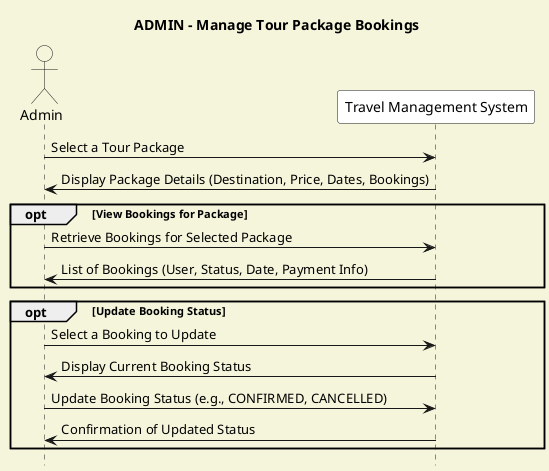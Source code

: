 @startuml
title ADMIN - Manage Tour Package Bookings

skinparam backgroundColor #F5F5DC
hide footbox

actor Admin #F5F5DC
participant "Travel Management System" as TMS #FFFFFF

Admin -> TMS : Select a Tour Package
TMS -> Admin : Display Package Details (Destination, Price, Dates, Bookings)

opt View Bookings for Package
    Admin -> TMS : Retrieve Bookings for Selected Package
    TMS -> Admin : List of Bookings (User, Status, Date, Payment Info)
end

opt Update Booking Status
    Admin -> TMS : Select a Booking to Update
    TMS -> Admin : Display Current Booking Status
    Admin -> TMS : Update Booking Status (e.g., CONFIRMED, CANCELLED)
    TMS -> Admin : Confirmation of Updated Status
end

@enduml
